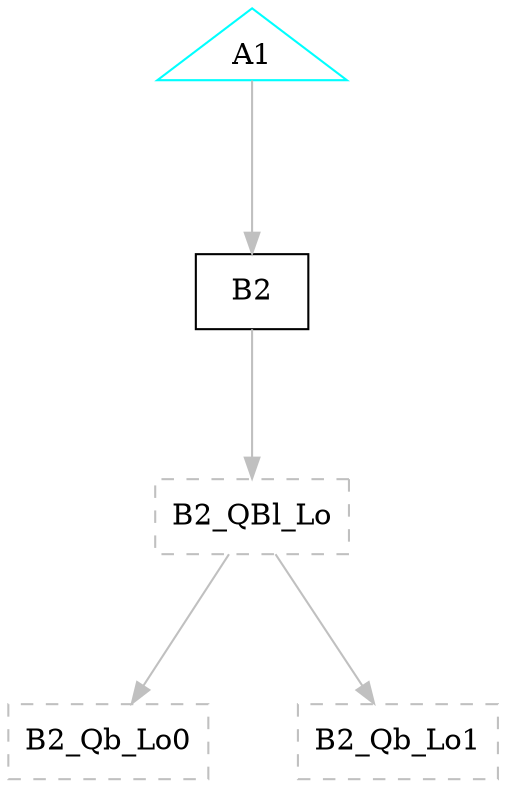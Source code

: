 digraph G {
graph [root="Demo",rankdir   = TB, nodesep           = 0.6, mindist     = 1.0, ranksep = 1.0, overlap = false]
node [style     = "filled", fillcolor = "white", color = "black"]
A1[cpu="0", flags="0x00000000", type="startthread", toffs="140730350376032", pattern="patternA", patentry="false", patexit="false", beamproc="beamA", bpentry="false", bpexit="false", startoffs="139873694720888", thread="2908366200", shape     = "triangle", color  = "cyan", fillcolor = "white"];
B2[cpu="0", flags="0x00100007", type="block", tperiod="1000", pattern="patternB", patentry="false", patexit="false", beamproc="beamB", bpentry="false", bpexit="false", qlo="true", qhi="false", qil="false", shape     = "rectangle", fillcolor = "white"];
B2_QBl_Lo[cpu="0", flags="0x00000009", type="qinfo", shape = "rectangle", color = "gray", style = "dashed, filled"];
B2_Qb_Lo0[cpu="0", flags="0x0000000a", type="qbuf", shape = "rectangle", color = "gray", style = "dashed, filled"];
B2_Qb_Lo1[cpu="0", flags="0x0000000a", type="qbuf", shape = "rectangle", color = "gray", style = "dashed, filled"];
B2->B2_QBl_Lo [type="priolo", color = "gray"];
B2_QBl_Lo->B2_Qb_Lo0 [type="meta", color = "gray"];
B2_QBl_Lo->B2_Qb_Lo1 [type="meta", color = "gray"];
A1->B2 [type="origindst", color = "gray"];
}

